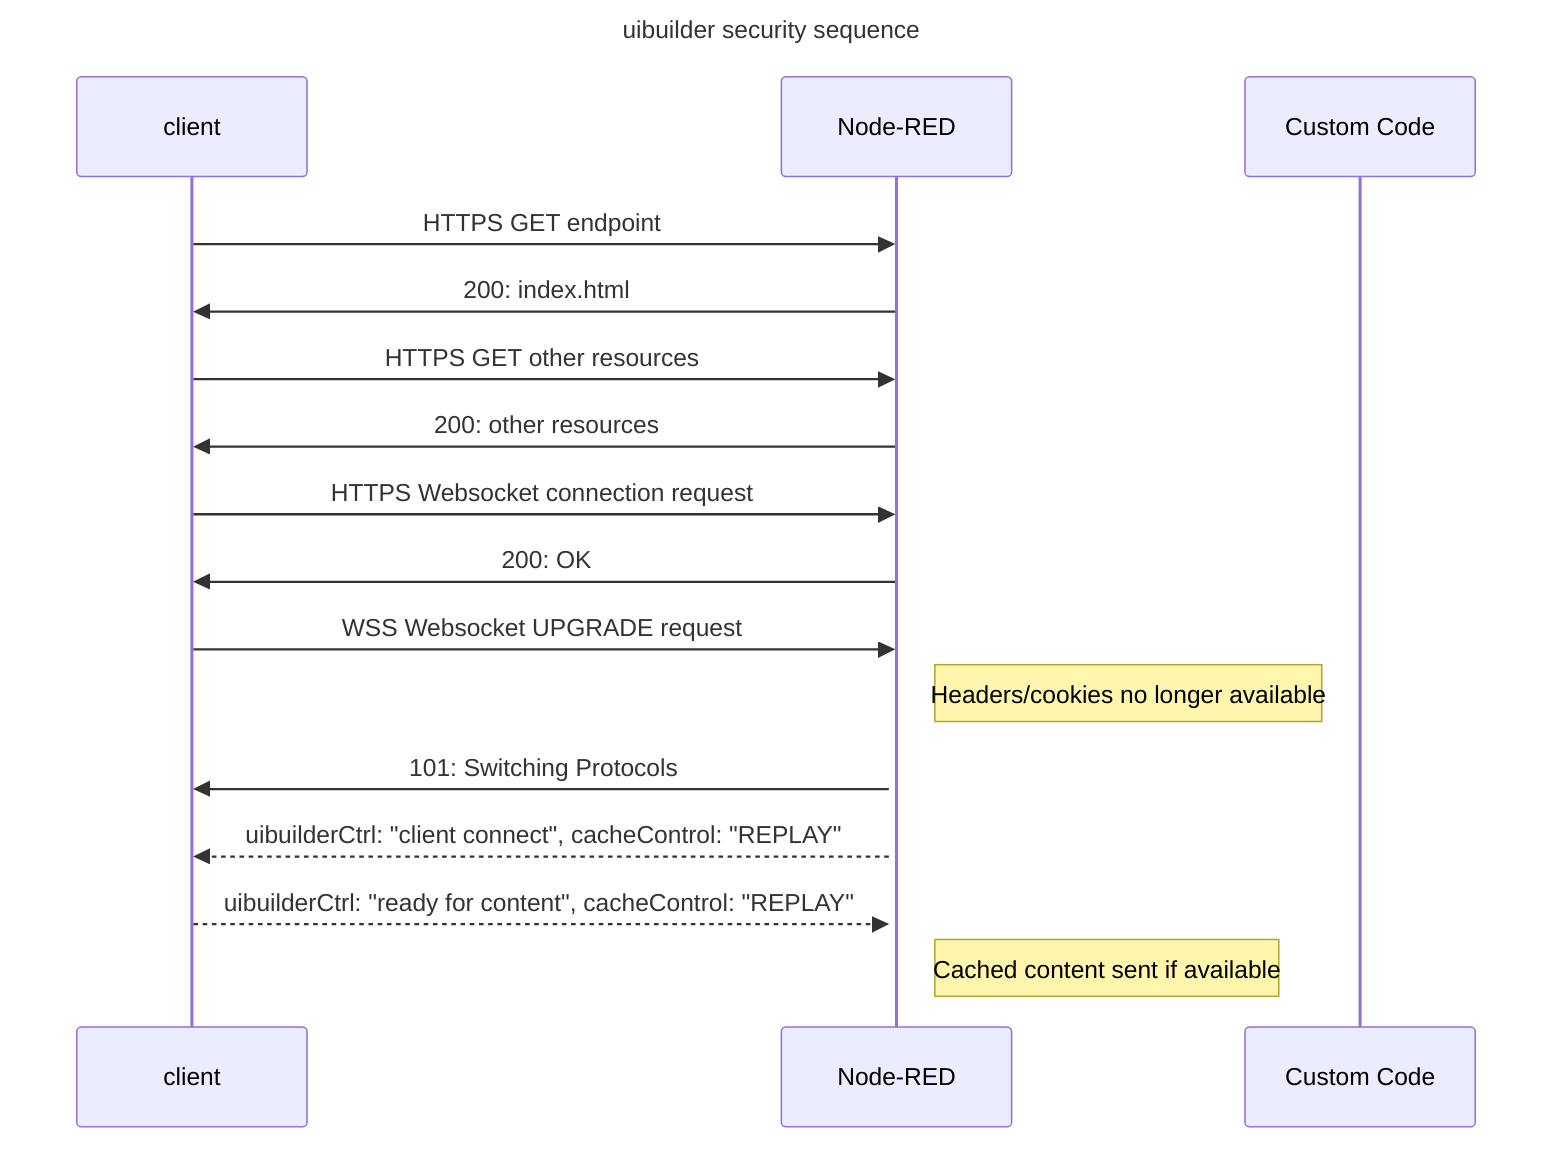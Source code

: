 sequenceDiagram

    title: uibuilder security sequence

    participant client as client
    participant NR as Node-RED
    participant js as Custom Code

    client ->> NR: HTTPS GET endpoint 
    NR->>client: 200: index.html
    client->>NR: HTTPS GET other resources
    NR->>client: 200: other resources

    client->>NR: HTTPS Websocket connection request
    NR->>client: 200: OK
    client->>NR: WSS Websocket UPGRADE request
    
    activate NR
    Note right of NR: Headers/cookies no longer available
    NR->>client: 101: Switching Protocols

    NR-->>client: uibuilderCtrl: "client connect", cacheControl: "REPLAY"
    client-->>NR: uibuilderCtrl: "ready for content", cacheControl: "REPLAY"
    Note right of NR: Cached content sent if available